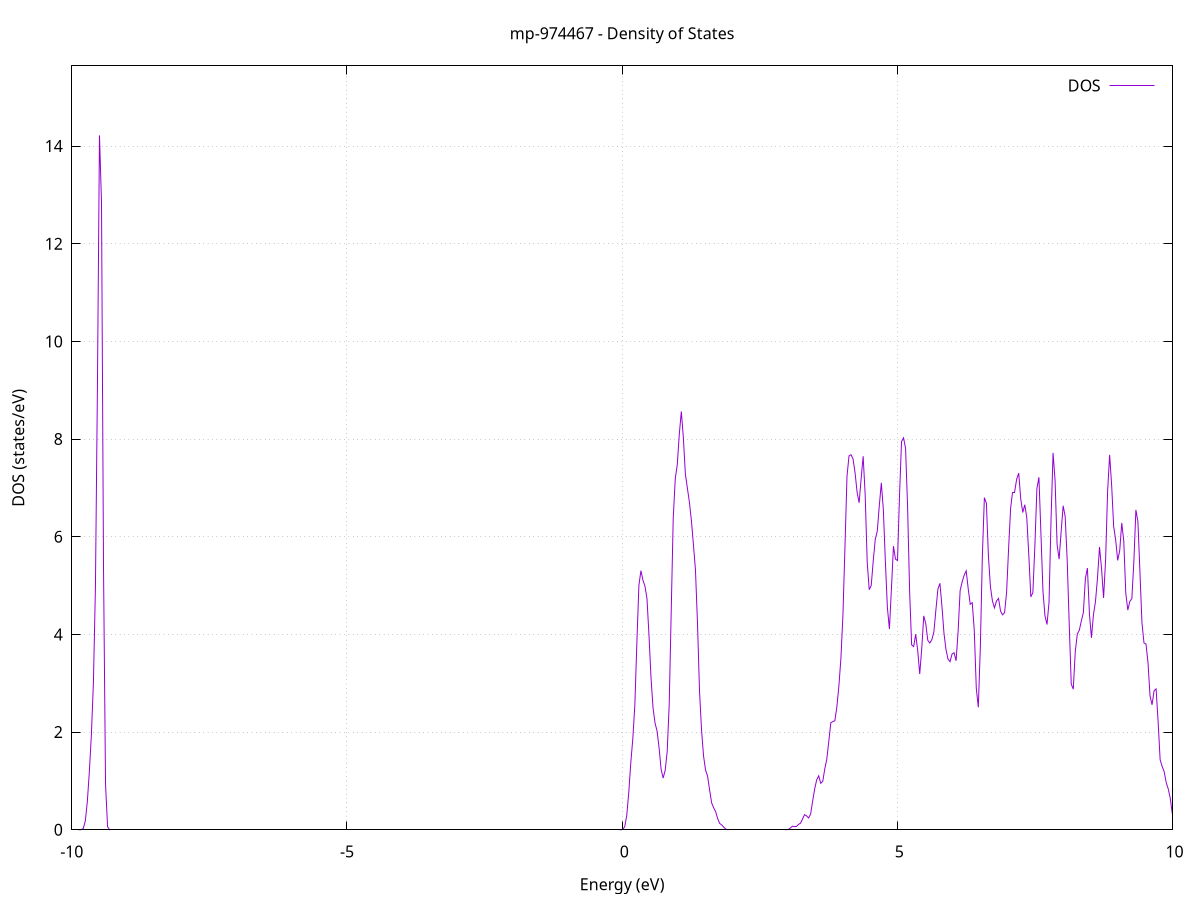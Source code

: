 set title 'mp-974467 - Density of States'
set xlabel 'Energy (eV)'
set ylabel 'DOS (states/eV)'
set grid
set xrange [-10:10]
set yrange [0:15.643]
set xzeroaxis lt -1
set terminal png size 800,600
set output 'mp-974467_dos_gnuplot.png'
plot '-' using 1:2 with lines title 'DOS'
-38.240600 0.000000
-38.203800 0.000000
-38.167100 0.000000
-38.130400 0.000000
-38.093700 0.000000
-38.057000 0.000000
-38.020300 0.000000
-37.983600 0.000000
-37.946900 0.000000
-37.910200 0.000000
-37.873500 0.000000
-37.836800 0.000000
-37.800000 0.000000
-37.763300 0.000000
-37.726600 0.000000
-37.689900 0.000000
-37.653200 0.000000
-37.616500 0.000000
-37.579800 0.000000
-37.543100 0.000000
-37.506400 0.000000
-37.469700 0.000000
-37.432900 0.000000
-37.396200 0.000000
-37.359500 0.000000
-37.322800 0.000000
-37.286100 0.000000
-37.249400 0.000000
-37.212700 0.000000
-37.176000 0.000000
-37.139300 0.000000
-37.102600 0.000000
-37.065900 0.000000
-37.029100 0.000000
-36.992400 0.000000
-36.955700 0.000000
-36.919000 0.000000
-36.882300 0.000000
-36.845600 0.000000
-36.808900 0.000000
-36.772200 0.000000
-36.735500 0.000000
-36.698800 0.000000
-36.662100 0.000000
-36.625300 0.000000
-36.588600 0.000000
-36.551900 0.000000
-36.515200 0.000000
-36.478500 0.000000
-36.441800 0.000000
-36.405100 0.000000
-36.368400 0.000000
-36.331700 0.000000
-36.295000 0.000000
-36.258200 0.000000
-36.221500 0.000000
-36.184800 0.000000
-36.148100 0.000000
-36.111400 0.000000
-36.074700 0.000000
-36.038000 0.000000
-36.001300 0.000000
-35.964600 0.000000
-35.927900 0.000000
-35.891200 0.000000
-35.854400 0.000000
-35.817700 0.000000
-35.781000 0.000000
-35.744300 0.000000
-35.707600 0.000000
-35.670900 0.000000
-35.634200 0.000000
-35.597500 0.000000
-35.560800 0.000000
-35.524100 0.000000
-35.487300 0.000000
-35.450600 0.000000
-35.413900 0.000000
-35.377200 0.000000
-35.340500 0.000000
-35.303800 0.000000
-35.267100 0.000000
-35.230400 0.000000
-35.193700 0.000000
-35.157000 0.000000
-35.120300 0.000000
-35.083500 0.000000
-35.046800 0.000000
-35.010100 0.002200
-34.973400 0.057300
-34.936700 0.591300
-34.900000 2.724100
-34.863300 6.857600
-34.826600 12.958700
-34.789900 20.969400
-34.753200 26.822300
-34.716400 29.007200
-34.679700 28.447700
-34.643000 22.915600
-34.606300 16.403000
-34.569600 18.960900
-34.532900 28.824600
-34.496200 37.003200
-34.459500 37.906700
-34.422800 26.632100
-34.386100 13.384300
-34.349400 12.760300
-34.312600 21.021600
-34.275900 29.992900
-34.239200 38.101900
-34.202500 34.287400
-34.165800 17.810800
-34.129100 5.076500
-34.092400 0.760400
-34.055700 0.054900
-34.019000 0.001700
-33.982300 0.000000
-33.945500 0.000000
-33.908800 0.000000
-33.872100 0.000000
-33.835400 0.000000
-33.798700 0.000000
-33.762000 0.000000
-33.725300 0.000000
-33.688600 0.000000
-33.651900 0.000000
-33.615200 0.000000
-33.578500 0.000000
-33.541700 0.000000
-33.505000 0.000000
-33.468300 0.000000
-33.431600 0.000000
-33.394900 0.000000
-33.358200 0.000000
-33.321500 0.000000
-33.284800 0.000000
-33.248100 0.000000
-33.211400 0.000000
-33.174700 0.000000
-33.137900 0.000000
-33.101200 0.000000
-33.064500 0.000000
-33.027800 0.000000
-32.991100 0.000000
-32.954400 0.000000
-32.917700 0.000000
-32.881000 0.000000
-32.844300 0.000000
-32.807600 0.000000
-32.770800 0.000000
-32.734100 0.000000
-32.697400 0.000000
-32.660700 0.000000
-32.624000 0.000000
-32.587300 0.000000
-32.550600 0.000000
-32.513900 0.000000
-32.477200 0.000000
-32.440500 0.000000
-32.403800 0.000000
-32.367000 0.000000
-32.330300 0.000000
-32.293600 0.000000
-32.256900 0.000000
-32.220200 0.000000
-32.183500 0.000000
-32.146800 0.000000
-32.110100 0.000000
-32.073400 0.000000
-32.036700 0.000000
-31.999900 0.000000
-31.963200 0.000000
-31.926500 0.000000
-31.889800 0.000000
-31.853100 0.000000
-31.816400 0.000000
-31.779700 0.000000
-31.743000 0.000000
-31.706300 0.000000
-31.669600 0.000000
-31.632900 0.000000
-31.596100 0.000000
-31.559400 0.000000
-31.522700 0.000000
-31.486000 0.000000
-31.449300 0.000000
-31.412600 0.000000
-31.375900 0.000000
-31.339200 0.000000
-31.302500 0.000000
-31.265800 0.000000
-31.229000 0.000000
-31.192300 0.000000
-31.155600 0.000000
-31.118900 0.000000
-31.082200 0.000000
-31.045500 0.000000
-31.008800 0.000000
-30.972100 0.000000
-30.935400 0.000000
-30.898700 0.000000
-30.862000 0.000000
-30.825200 0.000000
-30.788500 0.000000
-30.751800 0.000000
-30.715100 0.000000
-30.678400 0.000000
-30.641700 0.000000
-30.605000 0.000000
-30.568300 0.000000
-30.531600 0.000000
-30.494900 0.000000
-30.458100 0.000000
-30.421400 0.000000
-30.384700 0.000000
-30.348000 0.000000
-30.311300 0.000000
-30.274600 0.000000
-30.237900 0.000000
-30.201200 0.000000
-30.164500 0.000000
-30.127800 0.000000
-30.091100 0.000000
-30.054300 0.000000
-30.017600 0.000000
-29.980900 0.000000
-29.944200 0.000000
-29.907500 0.000000
-29.870800 0.000000
-29.834100 0.000000
-29.797400 0.000000
-29.760700 0.000000
-29.724000 0.000000
-29.687300 0.000000
-29.650500 0.000000
-29.613800 0.000000
-29.577100 0.000000
-29.540400 0.000000
-29.503700 0.000000
-29.467000 0.000000
-29.430300 0.000000
-29.393600 0.000000
-29.356900 0.000000
-29.320200 0.000000
-29.283400 0.000000
-29.246700 0.000000
-29.210000 0.000000
-29.173300 0.000000
-29.136600 0.000000
-29.099900 0.000000
-29.063200 0.000000
-29.026500 0.000000
-28.989800 0.000000
-28.953100 0.000000
-28.916400 0.000000
-28.879600 0.000000
-28.842900 0.000000
-28.806200 0.000000
-28.769500 0.000000
-28.732800 0.000000
-28.696100 0.000000
-28.659400 0.000000
-28.622700 0.000000
-28.586000 0.000000
-28.549300 0.000000
-28.512500 0.000000
-28.475800 0.000000
-28.439100 0.000000
-28.402400 0.000000
-28.365700 0.000000
-28.329000 0.000000
-28.292300 0.000000
-28.255600 0.000000
-28.218900 0.000000
-28.182200 0.000000
-28.145500 0.000000
-28.108700 0.000000
-28.072000 0.000000
-28.035300 0.000000
-27.998600 0.000000
-27.961900 0.000000
-27.925200 0.000000
-27.888500 0.000000
-27.851800 0.000000
-27.815100 0.000000
-27.778400 0.000000
-27.741600 0.000000
-27.704900 0.000000
-27.668200 0.000000
-27.631500 0.000000
-27.594800 0.000000
-27.558100 0.000000
-27.521400 0.000000
-27.484700 0.000000
-27.448000 0.000000
-27.411300 0.000000
-27.374600 0.000000
-27.337800 0.000000
-27.301100 0.000000
-27.264400 0.000000
-27.227700 0.000000
-27.191000 0.000000
-27.154300 0.000000
-27.117600 0.000000
-27.080900 0.000000
-27.044200 0.000000
-27.007500 0.000000
-26.970800 0.000000
-26.934000 0.000000
-26.897300 0.000000
-26.860600 0.000000
-26.823900 0.000000
-26.787200 0.000000
-26.750500 0.000000
-26.713800 0.000000
-26.677100 0.000000
-26.640400 0.000000
-26.603700 0.000000
-26.566900 0.000000
-26.530200 0.000000
-26.493500 0.000000
-26.456800 0.000000
-26.420100 0.000000
-26.383400 0.000000
-26.346700 0.000000
-26.310000 0.000000
-26.273300 0.000000
-26.236600 0.000000
-26.199900 0.000000
-26.163100 0.000000
-26.126400 0.000000
-26.089700 0.000000
-26.053000 0.000000
-26.016300 0.000000
-25.979600 0.000000
-25.942900 0.000000
-25.906200 0.000000
-25.869500 0.000000
-25.832800 0.000000
-25.796000 0.000000
-25.759300 0.000000
-25.722600 0.000000
-25.685900 0.000000
-25.649200 0.000000
-25.612500 0.000000
-25.575800 0.000000
-25.539100 0.000000
-25.502400 0.000000
-25.465700 0.000000
-25.429000 0.000000
-25.392200 0.000000
-25.355500 0.000000
-25.318800 0.000000
-25.282100 0.000000
-25.245400 0.000000
-25.208700 0.000000
-25.172000 0.000000
-25.135300 0.000000
-25.098600 0.000000
-25.061900 0.000000
-25.025100 0.000000
-24.988400 0.000000
-24.951700 0.000000
-24.915000 0.000000
-24.878300 0.000000
-24.841600 0.000000
-24.804900 0.000000
-24.768200 0.000000
-24.731500 0.000000
-24.694800 0.000000
-24.658100 0.000000
-24.621300 0.000000
-24.584600 0.000000
-24.547900 0.000000
-24.511200 0.000000
-24.474500 0.000000
-24.437800 0.000000
-24.401100 0.000000
-24.364400 0.000000
-24.327700 0.000000
-24.291000 0.000000
-24.254200 0.000000
-24.217500 0.000000
-24.180800 0.000000
-24.144100 0.000000
-24.107400 0.000000
-24.070700 0.000000
-24.034000 0.000000
-23.997300 0.000000
-23.960600 0.000000
-23.923900 0.000000
-23.887200 0.000000
-23.850400 0.000000
-23.813700 0.000000
-23.777000 0.000000
-23.740300 0.000000
-23.703600 0.000000
-23.666900 0.000000
-23.630200 0.000000
-23.593500 0.000000
-23.556800 0.000000
-23.520100 0.000000
-23.483400 0.000000
-23.446600 0.000000
-23.409900 0.000000
-23.373200 0.000000
-23.336500 0.000000
-23.299800 0.000000
-23.263100 0.000000
-23.226400 0.000000
-23.189700 0.000000
-23.153000 0.000000
-23.116300 0.000000
-23.079500 0.000000
-23.042800 0.000000
-23.006100 0.000000
-22.969400 0.000000
-22.932700 0.000000
-22.896000 0.000000
-22.859300 0.000000
-22.822600 0.000000
-22.785900 0.000000
-22.749200 0.000000
-22.712500 0.000000
-22.675700 0.000000
-22.639000 0.000000
-22.602300 0.000000
-22.565600 0.000000
-22.528900 0.000000
-22.492200 0.000000
-22.455500 0.000000
-22.418800 0.000000
-22.382100 0.000000
-22.345400 0.000000
-22.308600 0.000000
-22.271900 0.000000
-22.235200 0.000000
-22.198500 0.000000
-22.161800 0.000000
-22.125100 0.000000
-22.088400 0.000000
-22.051700 0.000000
-22.015000 0.000000
-21.978300 0.000000
-21.941600 0.000000
-21.904800 0.000000
-21.868100 0.000000
-21.831400 0.000000
-21.794700 0.000000
-21.758000 0.000000
-21.721300 0.000000
-21.684600 0.000000
-21.647900 0.000000
-21.611200 0.000000
-21.574500 0.000000
-21.537700 0.000000
-21.501000 0.000000
-21.464300 0.000000
-21.427600 0.000000
-21.390900 0.000000
-21.354200 0.000000
-21.317500 0.000000
-21.280800 0.000000
-21.244100 0.000000
-21.207400 0.000000
-21.170700 0.000000
-21.133900 0.000000
-21.097200 0.000000
-21.060500 0.000000
-21.023800 0.000000
-20.987100 0.000000
-20.950400 0.000000
-20.913700 0.000000
-20.877000 0.000000
-20.840300 0.000000
-20.803600 0.000000
-20.766800 0.000000
-20.730100 0.000000
-20.693400 0.000000
-20.656700 0.000000
-20.620000 0.000000
-20.583300 0.000000
-20.546600 0.000000
-20.509900 0.000000
-20.473200 0.000000
-20.436500 0.000000
-20.399800 0.000000
-20.363000 0.000000
-20.326300 0.000000
-20.289600 0.000000
-20.252900 0.000000
-20.216200 0.000000
-20.179500 0.000000
-20.142800 0.000000
-20.106100 0.000000
-20.069400 0.000000
-20.032700 0.000000
-19.996000 0.000000
-19.959200 0.000000
-19.922500 0.000000
-19.885800 0.000000
-19.849100 0.000000
-19.812400 0.000000
-19.775700 0.000000
-19.739000 0.000000
-19.702300 0.000000
-19.665600 0.000000
-19.628900 0.000000
-19.592100 0.000000
-19.555400 0.000000
-19.518700 0.000000
-19.482000 0.000000
-19.445300 0.000000
-19.408600 0.000000
-19.371900 0.000000
-19.335200 0.000000
-19.298500 0.000000
-19.261800 0.000000
-19.225100 0.000000
-19.188300 0.000000
-19.151600 0.000000
-19.114900 0.000000
-19.078200 0.000000
-19.041500 0.000000
-19.004800 0.000000
-18.968100 0.000000
-18.931400 0.000000
-18.894700 0.000000
-18.858000 0.000000
-18.821200 0.000000
-18.784500 0.000000
-18.747800 0.000000
-18.711100 0.000000
-18.674400 0.000000
-18.637700 0.000000
-18.601000 0.000000
-18.564300 0.000000
-18.527600 0.000000
-18.490900 0.000000
-18.454200 0.000000
-18.417400 0.000000
-18.380700 0.000000
-18.344000 0.000000
-18.307300 0.000000
-18.270600 0.000000
-18.233900 0.000000
-18.197200 0.000000
-18.160500 0.000000
-18.123800 0.000000
-18.087100 0.000000
-18.050300 0.000000
-18.013600 0.000000
-17.976900 0.000000
-17.940200 0.000000
-17.903500 0.000000
-17.866800 0.000000
-17.830100 0.000000
-17.793400 0.000000
-17.756700 0.000000
-17.720000 0.000000
-17.683300 0.000000
-17.646500 0.000000
-17.609800 0.000000
-17.573100 0.000000
-17.536400 0.000000
-17.499700 0.000000
-17.463000 0.000000
-17.426300 0.000000
-17.389600 0.000000
-17.352900 0.000000
-17.316200 0.000000
-17.279500 0.000000
-17.242700 0.000000
-17.206000 0.000000
-17.169300 0.000000
-17.132600 0.000000
-17.095900 0.000000
-17.059200 0.000000
-17.022500 0.000000
-16.985800 0.000000
-16.949100 0.000000
-16.912400 0.000000
-16.875600 0.000000
-16.838900 0.000000
-16.802200 0.000000
-16.765500 0.000000
-16.728800 0.000000
-16.692100 0.000000
-16.655400 0.000000
-16.618700 0.000000
-16.582000 0.000000
-16.545300 0.000000
-16.508600 0.000000
-16.471800 0.000000
-16.435100 0.000000
-16.398400 0.000000
-16.361700 0.000000
-16.325000 0.000000
-16.288300 0.000000
-16.251600 0.000000
-16.214900 0.000000
-16.178200 0.000000
-16.141500 0.000000
-16.104700 0.000000
-16.068000 0.000000
-16.031300 0.000000
-15.994600 0.000000
-15.957900 0.000000
-15.921200 0.000000
-15.884500 0.000000
-15.847800 0.000000
-15.811100 0.000000
-15.774400 0.000000
-15.737700 0.000000
-15.700900 0.000000
-15.664200 0.000000
-15.627500 0.000000
-15.590800 0.000000
-15.554100 0.000000
-15.517400 0.000000
-15.480700 0.000000
-15.444000 0.000000
-15.407300 0.000000
-15.370600 0.000000
-15.333800 0.000000
-15.297100 0.000000
-15.260400 0.000000
-15.223700 0.000000
-15.187000 0.000000
-15.150300 0.000000
-15.113600 0.000000
-15.076900 0.000000
-15.040200 0.000000
-15.003500 0.000000
-14.966800 0.000000
-14.930000 0.000000
-14.893300 0.000000
-14.856600 0.000000
-14.819900 0.000000
-14.783200 0.000000
-14.746500 0.000000
-14.709800 0.000000
-14.673100 0.000000
-14.636400 0.000000
-14.599700 0.000000
-14.562900 0.000000
-14.526200 0.000000
-14.489500 0.000000
-14.452800 0.000000
-14.416100 0.000000
-14.379400 0.000000
-14.342700 0.000000
-14.306000 0.000000
-14.269300 0.000000
-14.232600 0.000000
-14.195900 0.000000
-14.159100 0.000000
-14.122400 0.000000
-14.085700 0.000000
-14.049000 0.000000
-14.012300 0.000000
-13.975600 0.000000
-13.938900 0.000000
-13.902200 0.000000
-13.865500 0.000000
-13.828800 0.000000
-13.792100 0.000000
-13.755300 0.000000
-13.718600 0.000000
-13.681900 0.000000
-13.645200 0.000000
-13.608500 0.000000
-13.571800 0.000000
-13.535100 0.000000
-13.498400 0.000000
-13.461700 0.000000
-13.425000 0.000000
-13.388200 0.000000
-13.351500 0.000000
-13.314800 0.000000
-13.278100 0.000000
-13.241400 0.000000
-13.204700 0.000000
-13.168000 0.000000
-13.131300 0.000000
-13.094600 0.000000
-13.057900 0.000000
-13.021200 0.000000
-12.984400 0.000000
-12.947700 0.000000
-12.911000 0.000000
-12.874300 0.000000
-12.837600 0.000000
-12.800900 0.000000
-12.764200 0.000000
-12.727500 0.000000
-12.690800 0.000000
-12.654100 0.000000
-12.617300 0.000000
-12.580600 0.000000
-12.543900 0.000000
-12.507200 0.000000
-12.470500 0.000000
-12.433800 0.000000
-12.397100 0.000000
-12.360400 0.000000
-12.323700 0.000000
-12.287000 0.000000
-12.250300 0.000000
-12.213500 0.000000
-12.176800 0.000000
-12.140100 0.000000
-12.103400 0.000000
-12.066700 0.000000
-12.030000 0.000000
-11.993300 0.000000
-11.956600 0.000000
-11.919900 0.000000
-11.883200 0.000000
-11.846400 0.000000
-11.809700 0.000000
-11.773000 0.000000
-11.736300 0.000000
-11.699600 0.000000
-11.662900 0.000000
-11.626200 0.000000
-11.589500 0.000000
-11.552800 0.000000
-11.516100 0.000000
-11.479400 0.000000
-11.442600 0.000000
-11.405900 0.000000
-11.369200 0.000000
-11.332500 0.000000
-11.295800 0.000000
-11.259100 0.000000
-11.222400 0.000000
-11.185700 0.000000
-11.149000 0.000000
-11.112300 0.000000
-11.075500 0.000000
-11.038800 0.000000
-11.002100 0.000000
-10.965400 0.000000
-10.928700 0.000000
-10.892000 0.000000
-10.855300 0.000000
-10.818600 0.000000
-10.781900 0.000000
-10.745200 0.000000
-10.708500 0.000000
-10.671700 0.000000
-10.635000 0.000000
-10.598300 0.000000
-10.561600 0.000000
-10.524900 0.000000
-10.488200 0.000000
-10.451500 0.000000
-10.414800 0.000000
-10.378100 0.000000
-10.341400 0.000000
-10.304700 0.000000
-10.267900 0.000000
-10.231200 0.000000
-10.194500 0.000000
-10.157800 0.000000
-10.121100 0.000000
-10.084400 0.000000
-10.047700 0.000000
-10.011000 0.000000
-9.974300 0.000000
-9.937600 0.000000
-9.900800 0.000000
-9.864100 0.000100
-9.827400 0.002100
-9.790700 0.029000
-9.754000 0.181000
-9.717300 0.584200
-9.680600 1.196700
-9.643900 1.951800
-9.607200 3.011200
-9.570500 4.965700
-9.533800 9.104400
-9.497000 14.221000
-9.460300 12.854100
-9.423600 5.375400
-9.386900 0.938600
-9.350200 0.064700
-9.313500 0.001700
-9.276800 0.000000
-9.240100 0.000000
-9.203400 0.000000
-9.166700 0.000000
-9.129900 0.000000
-9.093200 0.000000
-9.056500 0.000000
-9.019800 0.000000
-8.983100 0.000000
-8.946400 0.000000
-8.909700 0.000000
-8.873000 0.000000
-8.836300 0.000000
-8.799600 0.000000
-8.762900 0.000000
-8.726100 0.000000
-8.689400 0.000000
-8.652700 0.000000
-8.616000 0.000000
-8.579300 0.000000
-8.542600 0.000000
-8.505900 0.000000
-8.469200 0.000000
-8.432500 0.000000
-8.395800 0.000000
-8.359000 0.000000
-8.322300 0.000000
-8.285600 0.000000
-8.248900 0.000000
-8.212200 0.000000
-8.175500 0.000000
-8.138800 0.000000
-8.102100 0.000000
-8.065400 0.000000
-8.028700 0.000000
-7.992000 0.000000
-7.955200 0.000000
-7.918500 0.000000
-7.881800 0.000000
-7.845100 0.000000
-7.808400 0.000000
-7.771700 0.000000
-7.735000 0.000000
-7.698300 0.000000
-7.661600 0.000000
-7.624900 0.000000
-7.588200 0.000000
-7.551400 0.000000
-7.514700 0.000000
-7.478000 0.000000
-7.441300 0.000000
-7.404600 0.000000
-7.367900 0.000000
-7.331200 0.000000
-7.294500 0.000000
-7.257800 0.000000
-7.221100 0.000000
-7.184300 0.000000
-7.147600 0.000000
-7.110900 0.000000
-7.074200 0.000000
-7.037500 0.000000
-7.000800 0.000000
-6.964100 0.000000
-6.927400 0.000000
-6.890700 0.000000
-6.854000 0.000000
-6.817300 0.000000
-6.780500 0.000000
-6.743800 0.000000
-6.707100 0.000000
-6.670400 0.000000
-6.633700 0.000000
-6.597000 0.000000
-6.560300 0.000000
-6.523600 0.000000
-6.486900 0.000000
-6.450200 0.000000
-6.413400 0.000000
-6.376700 0.000000
-6.340000 0.000000
-6.303300 0.000000
-6.266600 0.000000
-6.229900 0.000000
-6.193200 0.000000
-6.156500 0.000000
-6.119800 0.000000
-6.083100 0.000000
-6.046400 0.000000
-6.009600 0.000000
-5.972900 0.000000
-5.936200 0.000000
-5.899500 0.000000
-5.862800 0.000000
-5.826100 0.000000
-5.789400 0.000000
-5.752700 0.000000
-5.716000 0.000000
-5.679300 0.000000
-5.642500 0.000000
-5.605800 0.000000
-5.569100 0.000000
-5.532400 0.000000
-5.495700 0.000000
-5.459000 0.000000
-5.422300 0.000000
-5.385600 0.000000
-5.348900 0.000000
-5.312200 0.000000
-5.275500 0.000000
-5.238700 0.000000
-5.202000 0.000000
-5.165300 0.000000
-5.128600 0.000000
-5.091900 0.000000
-5.055200 0.000000
-5.018500 0.000000
-4.981800 0.000000
-4.945100 0.000000
-4.908400 0.000000
-4.871600 0.000000
-4.834900 0.000000
-4.798200 0.000000
-4.761500 0.000000
-4.724800 0.000000
-4.688100 0.000000
-4.651400 0.000000
-4.614700 0.000000
-4.578000 0.000000
-4.541300 0.000000
-4.504600 0.000000
-4.467800 0.000000
-4.431100 0.000000
-4.394400 0.000000
-4.357700 0.000000
-4.321000 0.000000
-4.284300 0.000000
-4.247600 0.000000
-4.210900 0.000000
-4.174200 0.000000
-4.137500 0.000000
-4.100800 0.000000
-4.064000 0.000000
-4.027300 0.000000
-3.990600 0.000000
-3.953900 0.000000
-3.917200 0.000000
-3.880500 0.000000
-3.843800 0.000000
-3.807100 0.000000
-3.770400 0.000000
-3.733700 0.000000
-3.696900 0.000000
-3.660200 0.000000
-3.623500 0.000000
-3.586800 0.000000
-3.550100 0.000000
-3.513400 0.000000
-3.476700 0.000000
-3.440000 0.000000
-3.403300 0.000000
-3.366600 0.000000
-3.329900 0.000000
-3.293100 0.000000
-3.256400 0.000000
-3.219700 0.000000
-3.183000 0.000000
-3.146300 0.000000
-3.109600 0.000000
-3.072900 0.000000
-3.036200 0.000000
-2.999500 0.000000
-2.962800 0.000000
-2.926000 0.000000
-2.889300 0.000000
-2.852600 0.000000
-2.815900 0.000000
-2.779200 0.000000
-2.742500 0.000000
-2.705800 0.000000
-2.669100 0.000000
-2.632400 0.000000
-2.595700 0.000000
-2.559000 0.000000
-2.522200 0.000000
-2.485500 0.000000
-2.448800 0.000000
-2.412100 0.000000
-2.375400 0.000000
-2.338700 0.000000
-2.302000 0.000000
-2.265300 0.000000
-2.228600 0.000000
-2.191900 0.000000
-2.155100 0.000000
-2.118400 0.000000
-2.081700 0.000000
-2.045000 0.000000
-2.008300 0.000000
-1.971600 0.000000
-1.934900 0.000000
-1.898200 0.000000
-1.861500 0.000000
-1.824800 0.000000
-1.788100 0.000000
-1.751300 0.000000
-1.714600 0.000000
-1.677900 0.000000
-1.641200 0.000000
-1.604500 0.000000
-1.567800 0.000000
-1.531100 0.000000
-1.494400 0.000000
-1.457700 0.000000
-1.421000 0.000000
-1.384200 0.000000
-1.347500 0.000000
-1.310800 0.000000
-1.274100 0.000000
-1.237400 0.000000
-1.200700 0.000000
-1.164000 0.000000
-1.127300 0.000000
-1.090600 0.000000
-1.053900 0.000000
-1.017200 0.000000
-0.980400 0.000000
-0.943700 0.000000
-0.907000 0.000000
-0.870300 0.000000
-0.833600 0.000000
-0.796900 0.000000
-0.760200 0.000000
-0.723500 0.000000
-0.686800 0.000000
-0.650100 0.000000
-0.613400 0.000000
-0.576600 0.000000
-0.539900 0.000000
-0.503200 0.000000
-0.466500 0.000000
-0.429800 0.000000
-0.393100 0.000000
-0.356400 0.000000
-0.319700 0.000000
-0.283000 0.000000
-0.246300 0.000000
-0.209500 0.000000
-0.172800 0.000000
-0.136100 0.000000
-0.099400 0.000000
-0.062700 0.000000
-0.026000 0.000200
0.010700 0.006300
0.047400 0.064400
0.084100 0.296400
0.120800 0.770800
0.157500 1.379100
0.194300 1.870500
0.231000 2.560900
0.267700 3.837000
0.304400 5.004900
0.341100 5.305600
0.377800 5.110900
0.414500 4.988300
0.451200 4.735100
0.487900 3.977600
0.524600 3.111600
0.561400 2.495200
0.598100 2.182900
0.634800 2.022100
0.671500 1.675000
0.708200 1.236000
0.744900 1.058700
0.781600 1.214200
0.818300 1.599700
0.855000 2.559800
0.891700 4.475700
0.928400 6.387800
0.965200 7.188600
1.001900 7.479400
1.038600 8.102900
1.075300 8.566000
1.112000 8.034600
1.148700 7.288500
1.185400 6.995300
1.222100 6.710400
1.258800 6.327300
1.295500 5.837400
1.332300 5.318700
1.369000 4.233900
1.405700 2.846700
1.442400 2.048400
1.479100 1.510400
1.515800 1.221200
1.552500 1.097800
1.589200 0.816600
1.625900 0.552500
1.662600 0.451700
1.699300 0.367800
1.736100 0.227500
1.772800 0.129700
1.809500 0.098800
1.846200 0.052800
1.882900 0.012800
1.919600 0.001300
1.956300 0.000000
1.993000 0.000000
2.029700 0.000000
2.066400 0.000000
2.103100 0.000000
2.139900 0.000000
2.176600 0.000000
2.213300 0.000000
2.250000 0.000000
2.286700 0.000000
2.323400 0.000000
2.360100 0.000000
2.396800 0.000000
2.433500 0.000000
2.470200 0.000000
2.507000 0.000000
2.543700 0.000000
2.580400 0.000000
2.617100 0.000000
2.653800 0.000000
2.690500 0.000000
2.727200 0.000000
2.763900 0.000000
2.800600 0.000000
2.837300 0.000000
2.874000 0.000000
2.910800 0.000000
2.947500 0.000000
2.984200 0.000600
3.020900 0.007500
3.057600 0.037600
3.094300 0.073000
3.131000 0.064100
3.167700 0.068500
3.204400 0.109700
3.241100 0.135500
3.277900 0.222700
3.314600 0.309500
3.351300 0.283800
3.388000 0.241300
3.424700 0.321500
3.461400 0.588000
3.498100 0.834700
3.534800 1.022800
3.571500 1.105400
3.608200 0.951700
3.644900 0.991400
3.681700 1.244600
3.718400 1.446400
3.755100 1.812700
3.791800 2.193000
3.828500 2.214200
3.865200 2.234000
3.901900 2.520400
3.938600 2.948900
3.975300 3.514400
4.012000 4.406800
4.048800 5.795500
4.085500 7.239400
4.122200 7.656300
4.158900 7.680200
4.195600 7.593100
4.232300 7.308800
4.269000 6.914100
4.305700 6.696700
4.342400 7.187500
4.379100 7.649200
4.415800 6.868300
4.452600 5.487600
4.489300 4.915900
4.526000 5.004100
4.562700 5.508800
4.599400 5.948200
4.636100 6.116700
4.672800 6.638100
4.709500 7.104500
4.746200 6.551100
4.782900 5.489500
4.819700 4.545900
4.856400 4.111000
4.893100 4.939600
4.929800 5.807200
4.966500 5.543100
5.003200 5.513600
5.039900 6.846500
5.076600 7.948200
5.113300 8.026400
5.150000 7.808000
5.186700 6.612900
5.223500 4.879400
5.260200 3.785500
5.296900 3.752000
5.333600 4.004800
5.370300 3.671400
5.407000 3.189600
5.443700 3.705900
5.480400 4.380300
5.517100 4.218100
5.553800 3.878900
5.590500 3.823900
5.627300 3.895400
5.664000 4.049300
5.700700 4.498200
5.737400 4.928500
5.774100 5.047200
5.810800 4.574500
5.847500 4.026500
5.884200 3.690200
5.920900 3.495100
5.957600 3.442400
5.994400 3.598500
6.031100 3.625500
6.067800 3.460000
6.104500 4.062600
6.141200 4.900200
6.177900 5.075900
6.214600 5.213700
6.251300 5.304100
6.288000 4.937000
6.324700 4.618400
6.361400 4.649500
6.398200 4.086700
6.434900 2.896700
6.471600 2.507400
6.508300 3.731800
6.545000 5.601300
6.581700 6.801500
6.618400 6.686700
6.655100 5.606800
6.691800 4.977400
6.728500 4.682400
6.765300 4.544400
6.802000 4.685200
6.838700 4.736800
6.875400 4.479500
6.912100 4.401400
6.948800 4.445600
6.985500 4.860900
7.022200 5.763600
7.058900 6.587000
7.095600 6.914400
7.132300 6.914400
7.169100 7.182500
7.205800 7.302800
7.242500 6.775600
7.279200 6.496800
7.315900 6.656500
7.352600 6.389700
7.389300 5.617800
7.426000 4.769300
7.462700 4.855800
7.499400 5.812400
7.536200 6.985000
7.572900 7.218400
7.609600 6.061100
7.646300 4.884800
7.683000 4.381300
7.719700 4.203400
7.756400 4.658200
7.793100 6.354100
7.829800 7.717300
7.866500 7.152500
7.903200 5.840500
7.940000 5.541400
7.976700 6.106400
8.013400 6.635100
8.050100 6.414900
8.086800 5.515700
8.123500 4.215500
8.160200 2.983000
8.196900 2.879200
8.233600 3.648500
8.270300 4.006900
8.307100 4.088400
8.343800 4.278200
8.380500 4.448700
8.417200 5.146200
8.453900 5.359800
8.490600 4.424200
8.527300 3.930100
8.564000 4.406400
8.600700 4.676600
8.637400 5.161300
8.674100 5.790600
8.710900 5.346600
8.747600 4.747500
8.784300 5.520200
8.821000 6.933300
8.857700 7.678000
8.894400 7.053400
8.931100 6.209700
8.967800 5.931200
9.004500 5.515600
9.041200 5.719400
9.077900 6.283900
9.114700 5.910900
9.151400 4.841700
9.188100 4.498200
9.224800 4.674500
9.261500 4.733900
9.298200 5.494600
9.334900 6.551200
9.371600 6.310200
9.408300 5.280000
9.445000 4.242000
9.481800 3.826000
9.518500 3.803300
9.555200 3.416800
9.591900 2.738200
9.628600 2.559100
9.665300 2.846400
9.702000 2.884500
9.738700 2.213300
9.775400 1.433800
9.812100 1.295700
9.848800 1.190600
9.885600 0.966700
9.922300 0.838000
9.959000 0.648300
9.995700 0.334200
10.032400 0.218600
10.069100 0.434800
10.105800 0.738300
10.142500 0.734000
10.179200 0.506200
10.215900 0.646100
10.252700 0.963200
10.289400 1.006200
10.326100 0.808300
10.362800 0.516100
10.399500 0.290700
10.436200 0.277300
10.472900 0.403000
10.509600 0.575500
10.546300 0.653000
10.583000 0.521200
10.619700 0.390100
10.656500 0.546100
10.693200 0.958000
10.729900 0.967900
10.766600 0.594800
10.803300 0.291900
10.840000 0.152700
10.876700 0.146500
10.913400 0.176900
10.950100 0.355800
10.986800 0.600500
11.023600 0.553700
11.060300 0.416400
11.097000 0.361700
11.133700 0.256900
11.170400 0.130600
11.207100 0.049300
11.243800 0.012500
11.280500 0.016800
11.317200 0.065000
11.353900 0.126200
11.390600 0.115800
11.427400 0.046200
11.464100 0.007600
11.500800 0.007400
11.537500 0.077800
11.574200 0.371900
11.610900 0.881100
11.647600 1.294600
11.684300 1.464300
11.721000 1.638300
11.757700 2.065400
11.794400 2.638100
11.831200 2.805300
11.867900 2.196000
11.904600 1.780600
11.941300 2.464600
11.978000 3.251400
12.014700 3.159900
12.051400 2.647400
12.088100 2.221800
12.124800 1.827400
12.161500 1.362400
12.198300 1.021500
12.235000 1.130100
12.271700 1.336100
12.308400 1.323200
12.345100 1.316100
12.381800 1.486200
12.418500 1.503600
12.455200 1.313400
12.491900 1.170800
12.528600 1.026900
12.565300 0.856600
12.602100 0.962100
12.638800 1.142900
12.675500 1.152300
12.712200 1.147600
12.748900 0.921600
12.785600 0.659000
12.822300 0.609500
12.859000 0.550500
12.895700 0.551700
12.932400 0.667000
12.969200 0.820000
13.005900 1.112600
13.042600 1.463600
13.079300 1.573700
13.116000 1.462700
13.152700 1.217300
13.189400 1.211000
13.226100 1.679300
13.262800 2.146800
13.299500 2.309200
13.336200 2.430100
13.373000 2.468600
13.409700 2.592300
13.446400 2.565600
13.483100 2.332700
13.519800 2.262100
13.556500 2.203600
13.593200 2.177000
13.629900 2.092500
13.666600 1.836400
13.703300 1.924400
13.740100 2.445900
13.776800 2.468200
13.813500 1.974700
13.850200 1.654400
13.886900 1.444600
13.923600 1.235200
13.960300 1.226100
13.997000 1.288600
14.033700 1.248400
14.070400 1.244800
14.107100 1.358400
14.143900 1.438200
14.180600 1.603600
14.217300 1.858600
14.254000 1.973300
14.290700 2.290500
14.327400 2.702700
14.364100 2.727700
14.400800 2.403000
14.437500 2.158300
14.474200 2.183300
14.511000 2.411200
14.547700 2.297200
14.584400 1.810400
14.621100 1.192800
14.657800 0.852200
14.694500 1.090200
14.731200 1.681200
14.767900 1.766400
14.804600 1.235300
14.841300 1.070100
14.878000 1.048200
14.914800 0.944100
14.951500 1.087000
14.988200 1.390800
15.024900 1.422400
15.061600 1.252200
15.098300 1.009000
15.135000 0.767000
15.171700 0.775800
15.208400 1.098100
15.245100 1.155300
15.281800 0.955300
15.318600 1.028100
15.355300 1.035000
15.392000 0.722000
15.428700 0.529900
15.465400 0.604200
15.502100 0.665200
15.538800 0.651800
15.575500 0.728300
15.612200 0.717900
15.648900 0.567500
15.685700 0.432500
15.722400 0.493600
15.759100 0.595600
15.795800 0.613600
15.832500 0.654100
15.869200 0.745700
15.905900 0.849400
15.942600 0.778200
15.979300 0.488100
16.016000 0.405700
16.052700 0.558000
16.089500 0.498900
16.126200 0.339300
16.162900 0.432300
16.199600 0.664600
16.236300 0.788600
16.273000 0.864500
16.309700 0.810400
16.346400 0.697100
16.383100 0.643700
16.419800 0.578000
16.456600 0.562600
16.493300 0.694600
16.530000 0.799500
16.566700 0.755300
16.603400 0.549600
16.640100 0.503400
16.676800 0.813800
16.713500 1.241500
16.750200 1.400500
16.786900 1.275400
16.823600 1.127600
16.860400 1.083500
16.897100 0.754500
16.933800 0.343600
16.970500 0.241800
17.007200 0.404700
17.043900 0.605200
17.080600 0.893900
17.117300 1.169100
17.154000 1.421200
17.190700 1.614300
17.227500 1.448300
17.264200 1.182600
17.300900 1.035700
17.337600 0.798700
17.374300 0.601000
17.411000 0.791200
17.447700 1.003900
17.484400 0.899500
17.521100 0.690100
17.557800 0.777800
17.594500 1.026500
17.631300 1.088900
17.668000 1.218400
17.704700 1.459300
17.741400 1.411400
17.778100 1.257800
17.814800 1.168500
17.851500 1.176300
17.888200 1.523500
17.924900 1.746700
17.961600 1.328100
17.998300 0.924500
18.035100 1.182200
18.071800 1.476600
18.108500 1.430100
18.145200 1.624600
18.181900 1.741800
18.218600 1.740400
18.255300 2.206500
18.292000 2.791100
18.328700 3.535800
18.365400 4.146800
18.402200 3.509000
18.438900 2.276100
18.475600 1.897100
18.512300 2.416600
18.549000 2.663200
18.585700 2.264100
18.622400 1.965800
18.659100 2.156100
18.695800 2.270000
18.732500 2.302800
18.769200 2.454500
18.806000 2.443200
18.842700 2.286600
18.879400 2.382600
18.916100 2.769300
18.952800 3.002600
18.989500 2.673200
19.026200 2.471700
19.062900 2.722600
19.099600 2.716700
19.136300 2.795900
19.173100 2.573900
19.209800 2.182900
19.246500 2.419700
19.283200 2.834800
19.319900 2.880800
19.356600 2.670600
19.393300 2.388100
19.430000 2.083400
19.466700 1.742100
19.503400 1.468300
19.540100 1.174800
19.576900 1.079200
19.613600 1.191400
19.650300 1.598300
19.687000 2.223200
19.723700 2.614500
19.760400 2.725100
19.797100 2.705600
19.833800 2.661400
19.870500 2.668400
19.907200 2.620500
19.944000 2.343500
19.980700 1.723100
20.017400 1.387700
20.054100 1.588700
20.090800 1.709900
20.127500 1.333500
20.164200 0.947100
20.200900 1.122000
20.237600 1.486300
20.274300 1.631500
20.311000 1.706800
20.347800 1.928600
20.384500 2.035900
20.421200 1.578100
20.457900 1.293000
20.494600 1.615500
20.531300 1.781400
20.568000 1.525000
20.604700 1.244800
20.641400 1.244900
20.678100 1.368800
20.714900 1.269800
20.751600 0.992000
20.788300 0.987000
20.825000 1.258400
20.861700 1.397500
20.898400 1.371200
20.935100 1.315400
20.971800 1.495300
21.008500 1.846900
21.045200 1.874800
21.081900 1.623100
21.118700 1.650200
21.155400 1.824300
21.192100 1.815300
21.228800 1.850300
21.265500 2.105800
21.302200 2.449400
21.338900 2.758500
21.375600 2.541600
21.412300 2.327700
21.449000 2.754000
21.485700 2.869700
21.522500 2.262900
21.559200 2.044400
21.595900 2.193000
21.632600 2.401000
21.669300 2.566200
21.706000 2.328800
21.742700 2.210800
21.779400 2.570000
21.816100 2.757400
21.852800 2.427600
21.889600 2.020600
21.926300 1.734400
21.963000 1.438600
21.999700 1.500500
22.036400 1.612600
22.073100 1.492100
22.109800 1.580800
22.146500 2.128700
22.183200 2.589300
22.219900 2.181600
22.256600 1.492000
22.293400 1.614300
22.330100 2.253700
22.366800 2.608700
22.403500 2.587800
22.440200 2.506100
22.476900 2.922100
22.513600 3.318700
22.550300 2.924200
22.587000 2.326500
22.623700 2.420700
22.660500 2.707900
22.697200 2.508600
22.733900 2.188400
22.770600 1.833200
22.807300 1.292200
22.844000 0.785400
22.880700 0.618400
22.917400 0.664300
22.954100 0.914600
22.990800 1.160200
23.027500 1.016300
23.064300 0.621200
23.101000 0.473600
23.137700 0.747100
23.174400 1.088200
23.211100 1.285500
23.247800 1.358500
23.284500 1.233100
23.321200 1.097700
23.357900 1.271600
23.394600 1.481000
23.431400 1.223700
23.468100 0.861300
23.504800 0.996000
23.541500 1.275700
23.578200 1.247100
23.614900 1.378400
23.651600 1.751300
23.688300 1.679400
23.725000 1.176200
23.761700 0.835900
23.798400 1.001800
23.835200 1.391600
23.871900 1.573900
23.908600 1.780900
23.945300 2.137300
23.982000 2.378100
24.018700 2.129500
24.055400 1.582700
24.092100 1.246600
24.128800 1.313300
24.165500 1.786200
24.202300 1.938600
24.239000 1.409400
24.275700 1.083800
24.312400 1.349700
24.349100 1.578300
24.385800 1.570100
24.422500 1.677100
24.459200 1.679600
24.495900 1.485300
24.532600 1.123800
24.569300 0.976700
24.606100 1.186700
24.642800 1.510700
24.679500 1.834100
24.716200 1.998600
24.752900 1.955700
24.789600 1.472900
24.826300 1.102200
24.863000 1.289400
24.899700 1.495900
24.936400 1.677300
24.973100 2.026500
25.009900 2.424700
25.046600 2.468300
25.083300 2.215300
25.120000 2.129700
25.156700 2.249800
25.193400 2.317800
25.230100 2.163800
25.266800 1.692700
25.303500 1.601300
25.340200 2.281000
25.377000 2.662200
25.413700 2.176900
25.450400 1.551000
25.487100 1.595600
25.523800 2.159700
25.560500 2.484500
25.597200 2.085300
25.633900 1.429600
25.670600 1.325900
25.707300 1.880900
25.744000 2.286000
25.780800 2.221000
25.817500 2.044100
25.854200 2.052900
25.890900 2.479000
25.927600 2.818300
25.964300 2.871600
26.001000 2.799800
26.037700 2.650800
26.074400 2.484300
26.111100 2.501200
26.147900 2.889100
26.184600 3.117600
26.221300 2.958200
26.258000 2.476700
26.294700 2.080200
26.331400 2.224800
26.368100 2.366700
26.404800 2.792300
26.441500 3.816000
26.478200 4.545900
26.514900 4.096000
26.551700 3.024600
26.588400 2.170600
26.625100 1.852700
26.661800 1.970900
26.698500 2.286000
26.735200 2.588500
26.771900 2.638900
26.808600 2.767100
26.845300 2.968400
26.882000 2.974400
26.918800 2.717400
26.955500 2.469400
26.992200 2.293100
27.028900 2.297700
27.065600 2.624900
27.102300 2.558100
27.139000 2.396400
27.175700 2.924400
27.212400 3.568100
27.249100 3.502400
27.285800 3.407100
27.322600 3.687600
27.359300 4.020800
27.396000 4.000700
27.432700 3.840600
27.469400 3.663100
27.506100 3.416000
27.542800 3.009200
27.579500 2.726000
27.616200 2.944700
27.652900 3.221400
27.689600 3.244800
27.726400 3.311500
27.763100 3.122700
27.799800 2.586200
27.836500 2.013800
27.873200 2.260000
27.909900 3.114200
27.946600 3.871200
27.983300 3.890700
28.020000 3.287600
28.056700 3.014200
28.093500 2.898500
28.130200 2.514700
28.166900 2.324300
28.203600 2.397300
28.240300 2.942100
28.277000 3.512500
28.313700 3.691700
28.350400 3.728300
28.387100 3.531300
28.423800 2.938600
28.460500 2.447800
28.497300 2.375400
28.534000 2.686900
28.570700 2.933200
28.607400 3.138400
28.644100 3.024000
28.680800 2.482200
28.717500 2.450300
28.754200 2.694800
28.790900 2.906600
28.827600 3.365200
28.864400 3.311700
28.901100 2.500800
28.937800 2.077900
28.974500 2.367500
29.011200 2.905500
29.047900 2.901500
29.084600 2.630700
29.121300 2.838300
29.158000 3.388800
29.194700 4.115000
29.231400 4.488000
29.268200 3.826600
29.304900 2.934700
29.341600 2.730500
29.378300 3.104300
29.415000 3.406900
29.451700 3.105000
29.488400 2.482000
29.525100 1.779400
29.561800 1.484200
29.598500 1.750100
29.635300 1.891100
29.672000 1.620100
29.708700 1.588700
29.745400 1.855500
29.782100 2.023900
29.818800 2.122700
29.855500 2.009200
29.892200 1.631800
29.928900 1.525600
29.965600 1.935500
30.002300 2.344400
30.039100 2.296400
30.075800 2.162200
30.112500 2.336600
30.149200 2.802700
30.185900 2.666800
30.222600 2.004900
30.259300 1.858300
30.296000 2.381900
30.332700 2.972400
30.369400 3.022100
30.406200 2.563300
30.442900 1.944400
30.479600 1.786300
30.516300 2.044400
30.553000 2.619500
30.589700 3.142400
30.626400 2.884900
30.663100 2.319100
30.699800 2.162500
30.736500 2.109800
30.773200 1.838600
30.810000 1.961600
30.846700 2.316700
30.883400 2.170600
30.920100 2.242500
30.956800 2.872800
30.993500 2.668900
31.030200 1.761000
31.066900 1.524500
31.103600 1.970100
31.140300 2.202000
31.177000 2.134000
31.213800 2.199400
31.250500 2.168300
31.287200 1.969700
31.323900 1.562300
31.360600 1.372200
31.397300 1.274800
31.434000 0.873200
31.470700 0.544700
31.507400 0.540000
31.544100 0.626700
31.580900 0.489500
31.617600 0.269600
31.654300 0.209900
31.691000 0.193400
31.727700 0.161400
31.764400 0.137900
31.801100 0.111000
31.837800 0.113700
31.874500 0.097000
31.911200 0.037900
31.947900 0.005700
31.984700 0.000300
32.021400 0.000000
32.058100 0.000000
32.094800 0.000000
32.131500 0.000000
32.168200 0.000000
32.204900 0.000000
32.241600 0.000000
32.278300 0.000000
32.315000 0.000000
32.351800 0.000000
32.388500 0.000000
32.425200 0.000000
32.461900 0.000000
32.498600 0.000000
32.535300 0.000000
32.572000 0.000000
32.608700 0.000000
32.645400 0.000000
32.682100 0.000000
32.718800 0.000000
32.755600 0.000000
32.792300 0.000000
32.829000 0.000000
32.865700 0.000000
32.902400 0.000000
32.939100 0.000000
32.975800 0.000000
33.012500 0.000000
33.049200 0.000000
33.085900 0.000000
33.122700 0.000000
33.159400 0.000000
33.196100 0.000000
33.232800 0.000000
33.269500 0.000000
33.306200 0.000000
33.342900 0.000000
33.379600 0.000000
33.416300 0.000000
33.453000 0.000000
33.489700 0.000000
33.526500 0.000000
33.563200 0.000000
33.599900 0.000000
33.636600 0.000000
33.673300 0.000000
33.710000 0.000000
33.746700 0.000000
33.783400 0.000000
33.820100 0.000000
33.856800 0.000000
33.893600 0.000000
33.930300 0.000000
33.967000 0.000000
34.003700 0.000000
34.040400 0.000000
34.077100 0.000000
34.113800 0.000000
34.150500 0.000000
34.187200 0.000000
34.223900 0.000000
34.260600 0.000000
34.297400 0.000000
34.334100 0.000000
34.370800 0.000000
34.407500 0.000000
34.444200 0.000000
34.480900 0.000000
34.517600 0.000000
34.554300 0.000000
34.591000 0.000000
34.627700 0.000000
34.664400 0.000000
34.701200 0.000000
34.737900 0.000000
34.774600 0.000000
34.811300 0.000000
34.848000 0.000000
34.884700 0.000000
34.921400 0.000000
34.958100 0.000000
34.994800 0.000000
35.031500 0.000000
35.068300 0.000000
35.105000 0.000000
35.141700 0.000000
35.178400 0.000000
e

